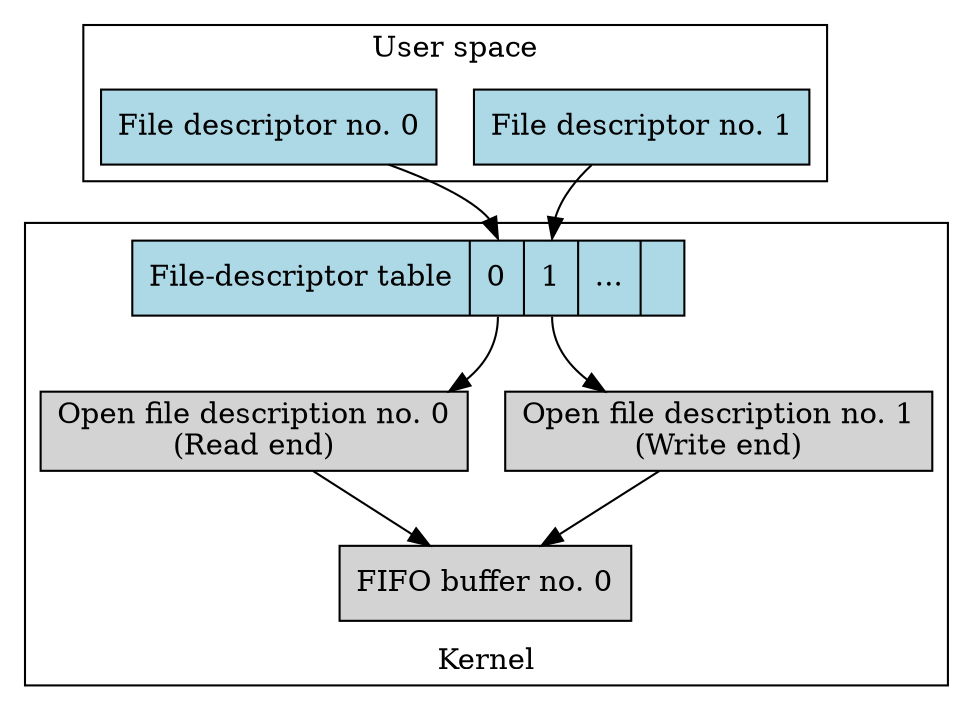 
strict digraph {

    fd0 [label="File descriptor no. 0" fillcolor=lightblue shape=box style=filled]
    fd1 [label="File descriptor no. 1" fillcolor=lightblue shape=box style=filled]

    fdtab [label="File-descriptor table | <fd0> 0 | <fd1> 1 | ... |" fillcolor=lightblue shape=record style=filled]

    ofd0 [label="Open file description no. 0\n(Read end)" shape=box style=filled]
    ofd1 [label="Open file description no. 1\n(Write end)" shape=box style=filled]

    pipe0 [label="FIFO buffer no. 0" shape=box style=filled]

    subgraph cluster_userspace {
        label="User space"

        fd0
        fd1
    }


    subgraph cluster_kernel {
        label="Kernel"
        labelloc=b

        fdtab
        ofd0
        ofd1
        pipe0
    }

    fd0 -> fdtab:fd0
    fd1 -> fdtab:fd1
    fdtab:fd0 -> ofd0
    fdtab:fd1 -> ofd1
    ofd0 -> pipe0
    ofd1 -> pipe0
}
